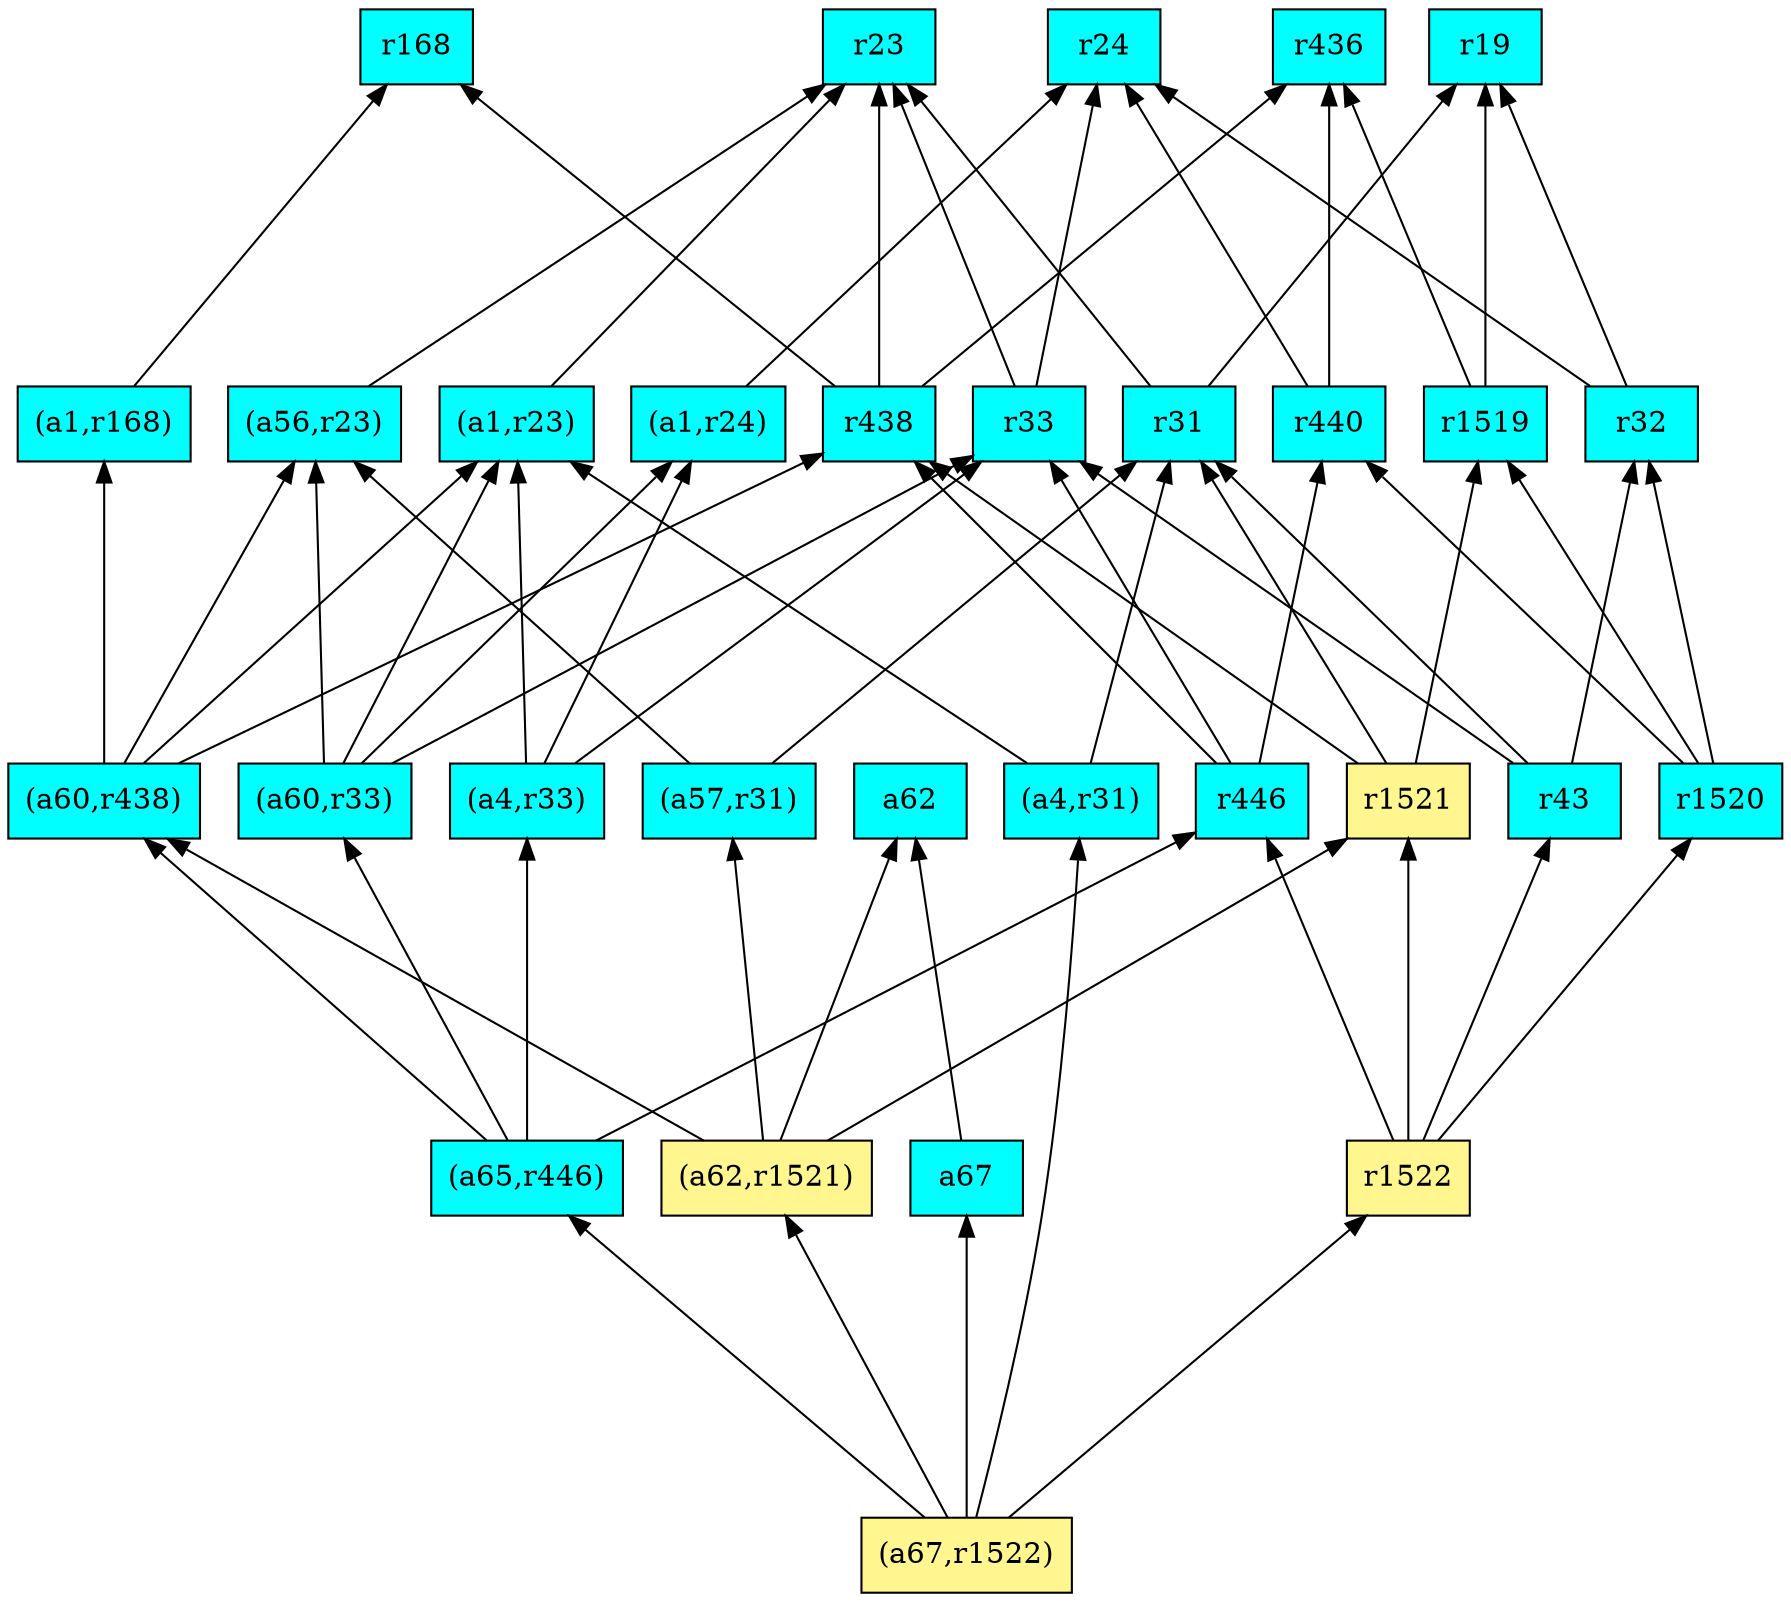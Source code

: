 digraph G {
rankdir=BT;ranksep="2.0";
"(a56,r23)" [shape=record,fillcolor=cyan,style=filled,label="{(a56,r23)}"];
"(a4,r33)" [shape=record,fillcolor=cyan,style=filled,label="{(a4,r33)}"];
"(a60,r438)" [shape=record,fillcolor=cyan,style=filled,label="{(a60,r438)}"];
"(a1,r168)" [shape=record,fillcolor=cyan,style=filled,label="{(a1,r168)}"];
"a67" [shape=record,fillcolor=cyan,style=filled,label="{a67}"];
"r31" [shape=record,fillcolor=cyan,style=filled,label="{r31}"];
"r1521" [shape=record,fillcolor=khaki1,style=filled,label="{r1521}"];
"r440" [shape=record,fillcolor=cyan,style=filled,label="{r440}"];
"a62" [shape=record,fillcolor=cyan,style=filled,label="{a62}"];
"r32" [shape=record,fillcolor=cyan,style=filled,label="{r32}"];
"r436" [shape=record,fillcolor=cyan,style=filled,label="{r436}"];
"(a57,r31)" [shape=record,fillcolor=cyan,style=filled,label="{(a57,r31)}"];
"r438" [shape=record,fillcolor=cyan,style=filled,label="{r438}"];
"(a1,r23)" [shape=record,fillcolor=cyan,style=filled,label="{(a1,r23)}"];
"(a1,r24)" [shape=record,fillcolor=cyan,style=filled,label="{(a1,r24)}"];
"r1520" [shape=record,fillcolor=cyan,style=filled,label="{r1520}"];
"(a67,r1522)" [shape=record,fillcolor=khaki1,style=filled,label="{(a67,r1522)}"];
"r1522" [shape=record,fillcolor=khaki1,style=filled,label="{r1522}"];
"r24" [shape=record,fillcolor=cyan,style=filled,label="{r24}"];
"r19" [shape=record,fillcolor=cyan,style=filled,label="{r19}"];
"r23" [shape=record,fillcolor=cyan,style=filled,label="{r23}"];
"r33" [shape=record,fillcolor=cyan,style=filled,label="{r33}"];
"r1519" [shape=record,fillcolor=cyan,style=filled,label="{r1519}"];
"r446" [shape=record,fillcolor=cyan,style=filled,label="{r446}"];
"(a60,r33)" [shape=record,fillcolor=cyan,style=filled,label="{(a60,r33)}"];
"(a65,r446)" [shape=record,fillcolor=cyan,style=filled,label="{(a65,r446)}"];
"(a4,r31)" [shape=record,fillcolor=cyan,style=filled,label="{(a4,r31)}"];
"r43" [shape=record,fillcolor=cyan,style=filled,label="{r43}"];
"(a62,r1521)" [shape=record,fillcolor=khaki1,style=filled,label="{(a62,r1521)}"];
"r168" [shape=record,fillcolor=cyan,style=filled,label="{r168}"];
"(a56,r23)" -> "r23"
"(a4,r33)" -> "(a1,r23)"
"(a4,r33)" -> "(a1,r24)"
"(a4,r33)" -> "r33"
"(a60,r438)" -> "r438"
"(a60,r438)" -> "(a1,r23)"
"(a60,r438)" -> "(a1,r168)"
"(a60,r438)" -> "(a56,r23)"
"(a1,r168)" -> "r168"
"a67" -> "a62"
"r31" -> "r19"
"r31" -> "r23"
"r1521" -> "r438"
"r1521" -> "r1519"
"r1521" -> "r31"
"r440" -> "r24"
"r440" -> "r436"
"r32" -> "r24"
"r32" -> "r19"
"(a57,r31)" -> "r31"
"(a57,r31)" -> "(a56,r23)"
"r438" -> "r436"
"r438" -> "r168"
"r438" -> "r23"
"(a1,r23)" -> "r23"
"(a1,r24)" -> "r24"
"r1520" -> "r1519"
"r1520" -> "r440"
"r1520" -> "r32"
"(a67,r1522)" -> "r1522"
"(a67,r1522)" -> "a67"
"(a67,r1522)" -> "(a65,r446)"
"(a67,r1522)" -> "(a4,r31)"
"(a67,r1522)" -> "(a62,r1521)"
"r1522" -> "r1520"
"r1522" -> "r446"
"r1522" -> "r1521"
"r1522" -> "r43"
"r33" -> "r24"
"r33" -> "r23"
"r1519" -> "r19"
"r1519" -> "r436"
"r446" -> "r438"
"r446" -> "r33"
"r446" -> "r440"
"(a60,r33)" -> "(a56,r23)"
"(a60,r33)" -> "(a1,r23)"
"(a60,r33)" -> "(a1,r24)"
"(a60,r33)" -> "r33"
"(a65,r446)" -> "(a4,r33)"
"(a65,r446)" -> "(a60,r438)"
"(a65,r446)" -> "r446"
"(a65,r446)" -> "(a60,r33)"
"(a4,r31)" -> "r31"
"(a4,r31)" -> "(a1,r23)"
"r43" -> "r33"
"r43" -> "r31"
"r43" -> "r32"
"(a62,r1521)" -> "(a60,r438)"
"(a62,r1521)" -> "r1521"
"(a62,r1521)" -> "a62"
"(a62,r1521)" -> "(a57,r31)"
}